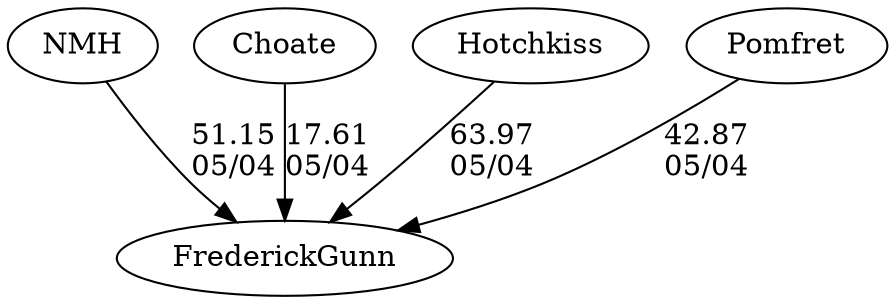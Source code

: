 digraph boys3foursFrederickGunn {NMH [URL="boys3foursFrederickGunnNMH.html"];Choate [URL="boys3foursFrederickGunnChoate.html"];Hotchkiss [URL="boys3foursFrederickGunnHotchkiss.html"];FrederickGunn [URL="boys3foursFrederickGunnFrederickGunn.html"];Pomfret [URL="boys3foursFrederickGunnPomfret.html"];NMH -> FrederickGunn[label="51.15
05/04", weight="49", tooltip="Founder's Day Regatta			
", URL="", random="random"]; 
Pomfret -> FrederickGunn[label="42.87
05/04", weight="58", tooltip="Founder's Day Regatta			
", URL="", random="random"]; 
Choate -> FrederickGunn[label="17.61
05/04", weight="83", tooltip="Founder's Day Regatta			
", URL="", random="random"]; 
Hotchkiss -> FrederickGunn[label="63.97
05/04", weight="37", tooltip="Founder's Day Regatta			
", URL="", random="random"]}